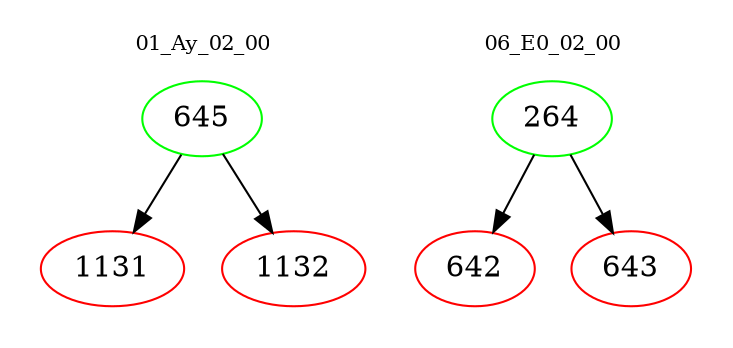 digraph{
subgraph cluster_0 {
color = white
label = "01_Ay_02_00";
fontsize=10;
T0_645 [label="645", color="green"]
T0_645 -> T0_1131 [color="black"]
T0_1131 [label="1131", color="red"]
T0_645 -> T0_1132 [color="black"]
T0_1132 [label="1132", color="red"]
}
subgraph cluster_1 {
color = white
label = "06_E0_02_00";
fontsize=10;
T1_264 [label="264", color="green"]
T1_264 -> T1_642 [color="black"]
T1_642 [label="642", color="red"]
T1_264 -> T1_643 [color="black"]
T1_643 [label="643", color="red"]
}
}
